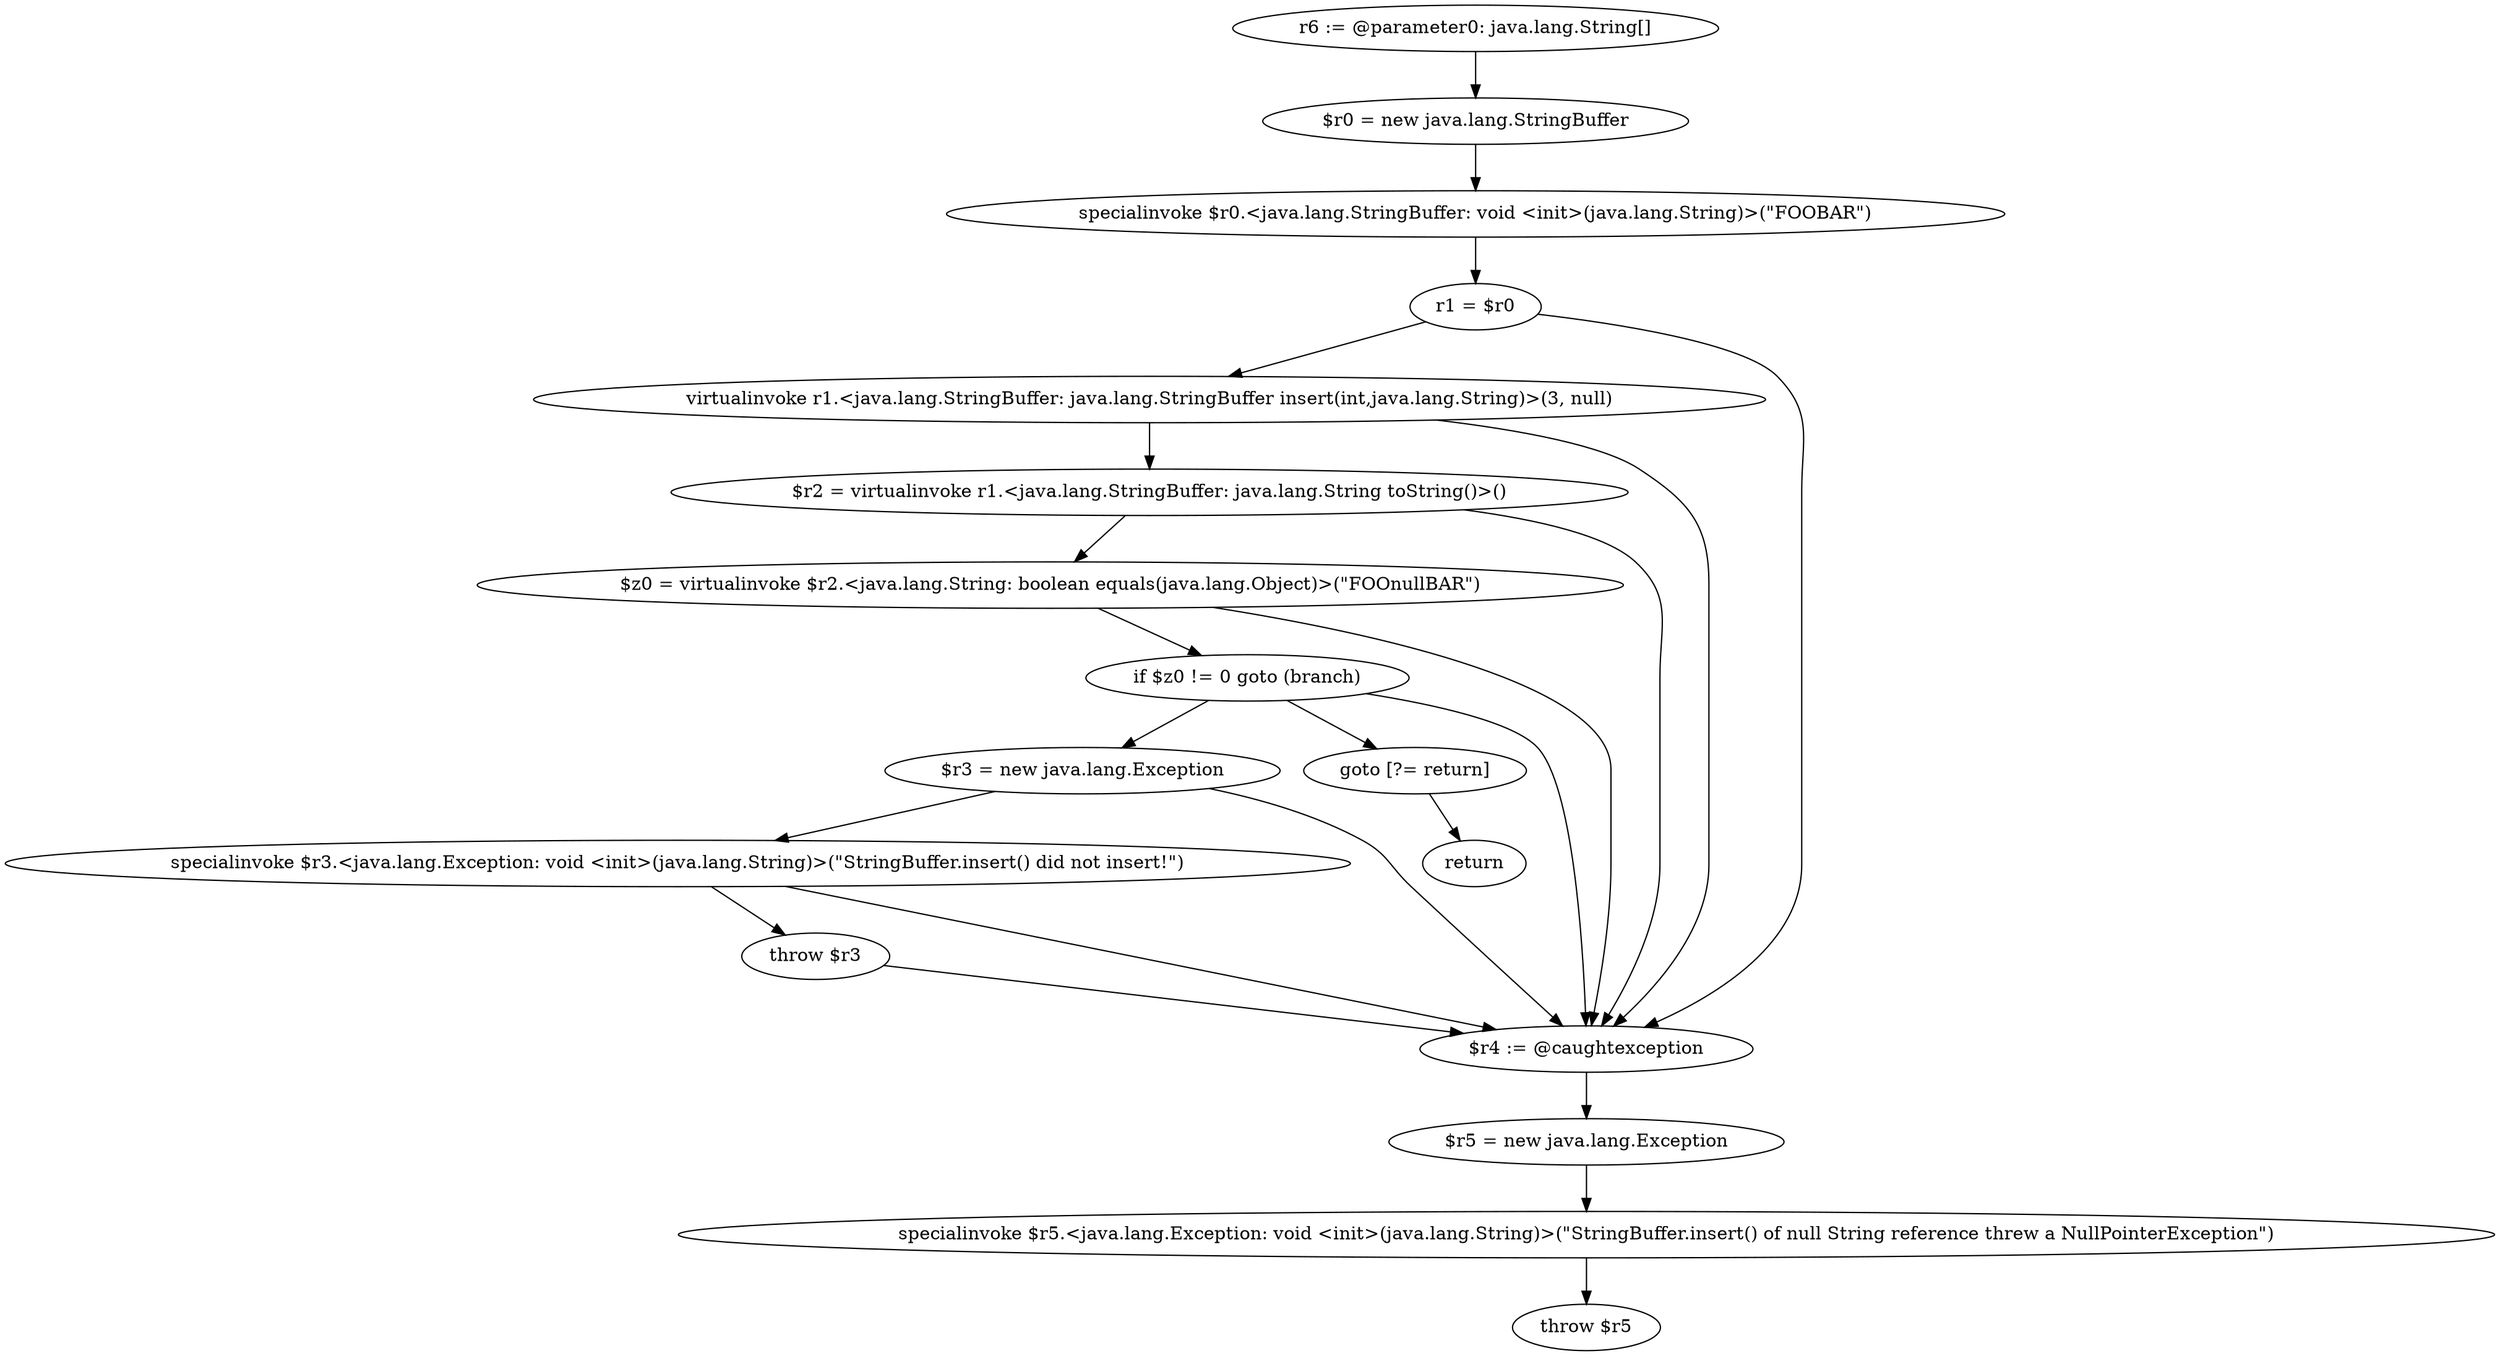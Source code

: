 digraph "unitGraph" {
    "r6 := @parameter0: java.lang.String[]"
    "$r0 = new java.lang.StringBuffer"
    "specialinvoke $r0.<java.lang.StringBuffer: void <init>(java.lang.String)>(\"FOOBAR\")"
    "r1 = $r0"
    "virtualinvoke r1.<java.lang.StringBuffer: java.lang.StringBuffer insert(int,java.lang.String)>(3, null)"
    "$r2 = virtualinvoke r1.<java.lang.StringBuffer: java.lang.String toString()>()"
    "$z0 = virtualinvoke $r2.<java.lang.String: boolean equals(java.lang.Object)>(\"FOOnullBAR\")"
    "if $z0 != 0 goto (branch)"
    "$r3 = new java.lang.Exception"
    "specialinvoke $r3.<java.lang.Exception: void <init>(java.lang.String)>(\"StringBuffer.insert() did not insert!\")"
    "throw $r3"
    "goto [?= return]"
    "$r4 := @caughtexception"
    "$r5 = new java.lang.Exception"
    "specialinvoke $r5.<java.lang.Exception: void <init>(java.lang.String)>(\"StringBuffer.insert() of null String reference threw a NullPointerException\")"
    "throw $r5"
    "return"
    "r6 := @parameter0: java.lang.String[]"->"$r0 = new java.lang.StringBuffer";
    "$r0 = new java.lang.StringBuffer"->"specialinvoke $r0.<java.lang.StringBuffer: void <init>(java.lang.String)>(\"FOOBAR\")";
    "specialinvoke $r0.<java.lang.StringBuffer: void <init>(java.lang.String)>(\"FOOBAR\")"->"r1 = $r0";
    "r1 = $r0"->"virtualinvoke r1.<java.lang.StringBuffer: java.lang.StringBuffer insert(int,java.lang.String)>(3, null)";
    "r1 = $r0"->"$r4 := @caughtexception";
    "virtualinvoke r1.<java.lang.StringBuffer: java.lang.StringBuffer insert(int,java.lang.String)>(3, null)"->"$r2 = virtualinvoke r1.<java.lang.StringBuffer: java.lang.String toString()>()";
    "virtualinvoke r1.<java.lang.StringBuffer: java.lang.StringBuffer insert(int,java.lang.String)>(3, null)"->"$r4 := @caughtexception";
    "$r2 = virtualinvoke r1.<java.lang.StringBuffer: java.lang.String toString()>()"->"$z0 = virtualinvoke $r2.<java.lang.String: boolean equals(java.lang.Object)>(\"FOOnullBAR\")";
    "$r2 = virtualinvoke r1.<java.lang.StringBuffer: java.lang.String toString()>()"->"$r4 := @caughtexception";
    "$z0 = virtualinvoke $r2.<java.lang.String: boolean equals(java.lang.Object)>(\"FOOnullBAR\")"->"if $z0 != 0 goto (branch)";
    "$z0 = virtualinvoke $r2.<java.lang.String: boolean equals(java.lang.Object)>(\"FOOnullBAR\")"->"$r4 := @caughtexception";
    "if $z0 != 0 goto (branch)"->"$r3 = new java.lang.Exception";
    "if $z0 != 0 goto (branch)"->"goto [?= return]";
    "if $z0 != 0 goto (branch)"->"$r4 := @caughtexception";
    "$r3 = new java.lang.Exception"->"specialinvoke $r3.<java.lang.Exception: void <init>(java.lang.String)>(\"StringBuffer.insert() did not insert!\")";
    "$r3 = new java.lang.Exception"->"$r4 := @caughtexception";
    "specialinvoke $r3.<java.lang.Exception: void <init>(java.lang.String)>(\"StringBuffer.insert() did not insert!\")"->"throw $r3";
    "specialinvoke $r3.<java.lang.Exception: void <init>(java.lang.String)>(\"StringBuffer.insert() did not insert!\")"->"$r4 := @caughtexception";
    "throw $r3"->"$r4 := @caughtexception";
    "goto [?= return]"->"return";
    "$r4 := @caughtexception"->"$r5 = new java.lang.Exception";
    "$r5 = new java.lang.Exception"->"specialinvoke $r5.<java.lang.Exception: void <init>(java.lang.String)>(\"StringBuffer.insert() of null String reference threw a NullPointerException\")";
    "specialinvoke $r5.<java.lang.Exception: void <init>(java.lang.String)>(\"StringBuffer.insert() of null String reference threw a NullPointerException\")"->"throw $r5";
}
